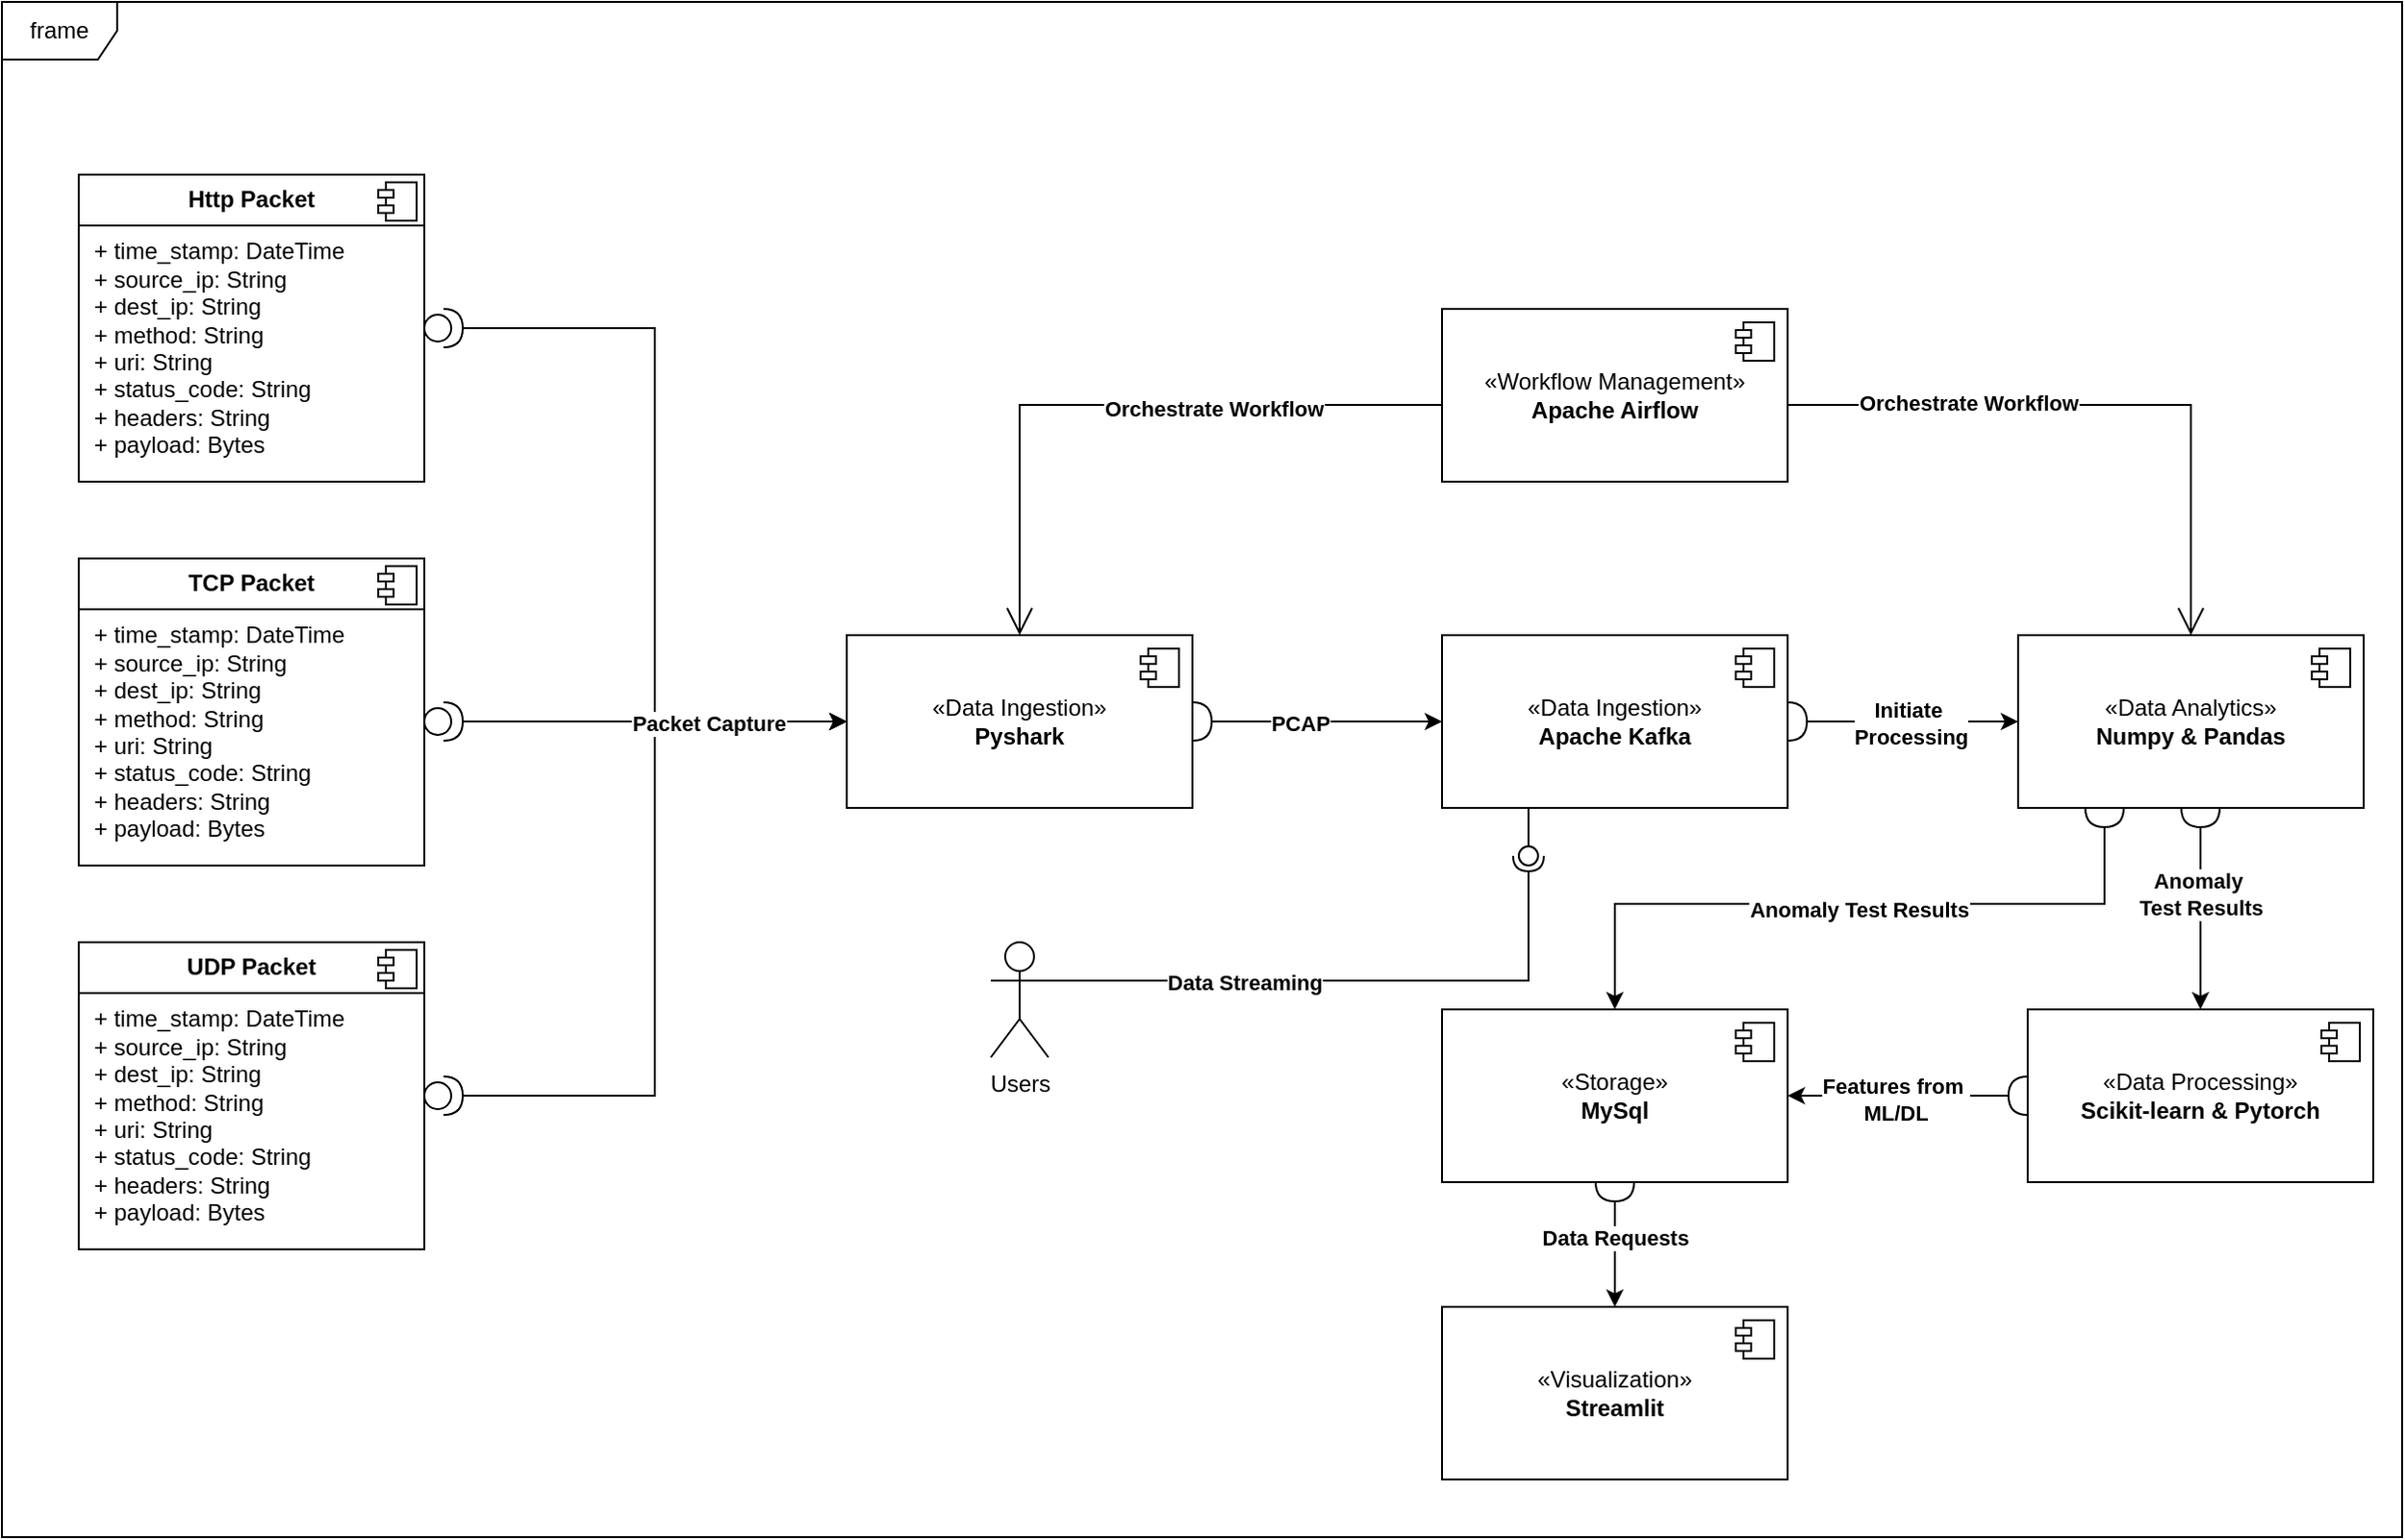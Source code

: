 <mxfile version="26.1.1">
  <diagram name="Page-1" id="ElYW1aIYZWyAJcGWgqj5">
    <mxGraphModel dx="1364" dy="879" grid="1" gridSize="10" guides="1" tooltips="1" connect="1" arrows="1" fold="1" page="1" pageScale="1" pageWidth="850" pageHeight="1100" math="0" shadow="0">
      <root>
        <mxCell id="0" />
        <mxCell id="1" parent="0" />
        <mxCell id="vEZEDoVwLtAL0LmJnPWp-1" value="frame" style="shape=umlFrame;whiteSpace=wrap;html=1;pointerEvents=0;" parent="1" vertex="1">
          <mxGeometry x="40" y="30" width="1250" height="800" as="geometry" />
        </mxCell>
        <mxCell id="vEZEDoVwLtAL0LmJnPWp-2" value="«Data Ingestion»&lt;br&gt;&lt;b&gt;Pyshark&lt;/b&gt;" style="html=1;dropTarget=0;whiteSpace=wrap;" parent="1" vertex="1">
          <mxGeometry x="480" y="360" width="180" height="90" as="geometry" />
        </mxCell>
        <mxCell id="vEZEDoVwLtAL0LmJnPWp-3" value="" style="shape=module;jettyWidth=8;jettyHeight=4;" parent="vEZEDoVwLtAL0LmJnPWp-2" vertex="1">
          <mxGeometry x="1" width="20" height="20" relative="1" as="geometry">
            <mxPoint x="-27" y="7" as="offset" />
          </mxGeometry>
        </mxCell>
        <mxCell id="vEZEDoVwLtAL0LmJnPWp-4" value="&lt;p style=&quot;margin:0px;margin-top:6px;text-align:center;&quot;&gt;&lt;b&gt;Http Packet&lt;/b&gt;&lt;/p&gt;&lt;hr size=&quot;1&quot; style=&quot;border-style:solid;&quot;&gt;&lt;p style=&quot;margin:0px;margin-left:8px;&quot;&gt;+ time_stamp: DateTime&lt;/p&gt;&lt;p style=&quot;margin:0px;margin-left:8px;&quot;&gt;+ source_ip: String&lt;/p&gt;&lt;p style=&quot;margin:0px;margin-left:8px;&quot;&gt;+ dest_ip: String&lt;/p&gt;&lt;p style=&quot;margin:0px;margin-left:8px;&quot;&gt;+ method: String&lt;/p&gt;&lt;p style=&quot;margin:0px;margin-left:8px;&quot;&gt;+ uri: String&lt;/p&gt;&lt;p style=&quot;margin:0px;margin-left:8px;&quot;&gt;+ status_code: String&lt;/p&gt;&lt;p style=&quot;margin:0px;margin-left:8px;&quot;&gt;+ headers: String&lt;/p&gt;&lt;p style=&quot;margin:0px;margin-left:8px;&quot;&gt;+ payload: Bytes&lt;/p&gt;&lt;p style=&quot;margin:0px;margin-left:8px;&quot;&gt;&lt;br&gt;&lt;/p&gt;" style="align=left;overflow=fill;html=1;dropTarget=0;whiteSpace=wrap;" parent="1" vertex="1">
          <mxGeometry x="80" y="120" width="180" height="160" as="geometry" />
        </mxCell>
        <mxCell id="vEZEDoVwLtAL0LmJnPWp-5" value="" style="shape=component;jettyWidth=8;jettyHeight=4;" parent="vEZEDoVwLtAL0LmJnPWp-4" vertex="1">
          <mxGeometry x="1" width="20" height="20" relative="1" as="geometry">
            <mxPoint x="-24" y="4" as="offset" />
          </mxGeometry>
        </mxCell>
        <mxCell id="vEZEDoVwLtAL0LmJnPWp-8" value="&lt;p style=&quot;margin:0px;margin-top:6px;text-align:center;&quot;&gt;&lt;b&gt;TCP Packet&lt;/b&gt;&lt;/p&gt;&lt;hr size=&quot;1&quot; style=&quot;border-style:solid;&quot;&gt;&lt;p style=&quot;margin:0px;margin-left:8px;&quot;&gt;+ time_stamp: DateTime&lt;/p&gt;&lt;p style=&quot;margin:0px;margin-left:8px;&quot;&gt;+ source_ip: String&lt;/p&gt;&lt;p style=&quot;margin:0px;margin-left:8px;&quot;&gt;+ dest_ip: String&lt;/p&gt;&lt;p style=&quot;margin:0px;margin-left:8px;&quot;&gt;+ method: String&lt;/p&gt;&lt;p style=&quot;margin:0px;margin-left:8px;&quot;&gt;+ uri: String&lt;/p&gt;&lt;p style=&quot;margin:0px;margin-left:8px;&quot;&gt;+ status_code: String&lt;/p&gt;&lt;p style=&quot;margin:0px;margin-left:8px;&quot;&gt;+ headers: String&lt;/p&gt;&lt;p style=&quot;margin:0px;margin-left:8px;&quot;&gt;+ payload: Bytes&lt;/p&gt;&lt;p style=&quot;margin:0px;margin-left:8px;&quot;&gt;&lt;br&gt;&lt;/p&gt;" style="align=left;overflow=fill;html=1;dropTarget=0;whiteSpace=wrap;" parent="1" vertex="1">
          <mxGeometry x="80" y="320" width="180" height="160" as="geometry" />
        </mxCell>
        <mxCell id="vEZEDoVwLtAL0LmJnPWp-9" value="" style="shape=component;jettyWidth=8;jettyHeight=4;" parent="vEZEDoVwLtAL0LmJnPWp-8" vertex="1">
          <mxGeometry x="1" width="20" height="20" relative="1" as="geometry">
            <mxPoint x="-24" y="4" as="offset" />
          </mxGeometry>
        </mxCell>
        <mxCell id="vEZEDoVwLtAL0LmJnPWp-10" value="&lt;p style=&quot;margin:0px;margin-top:6px;text-align:center;&quot;&gt;&lt;b&gt;UDP Packet&lt;/b&gt;&lt;/p&gt;&lt;hr size=&quot;1&quot; style=&quot;border-style:solid;&quot;&gt;&lt;p style=&quot;margin:0px;margin-left:8px;&quot;&gt;+ time_stamp: DateTime&lt;/p&gt;&lt;p style=&quot;margin:0px;margin-left:8px;&quot;&gt;+ source_ip: String&lt;/p&gt;&lt;p style=&quot;margin:0px;margin-left:8px;&quot;&gt;+ dest_ip: String&lt;/p&gt;&lt;p style=&quot;margin:0px;margin-left:8px;&quot;&gt;+ method: String&lt;/p&gt;&lt;p style=&quot;margin:0px;margin-left:8px;&quot;&gt;+ uri: String&lt;/p&gt;&lt;p style=&quot;margin:0px;margin-left:8px;&quot;&gt;+ status_code: String&lt;/p&gt;&lt;p style=&quot;margin:0px;margin-left:8px;&quot;&gt;+ headers: String&lt;/p&gt;&lt;p style=&quot;margin:0px;margin-left:8px;&quot;&gt;+ payload: Bytes&lt;/p&gt;&lt;p style=&quot;margin:0px;margin-left:8px;&quot;&gt;&lt;br&gt;&lt;/p&gt;" style="align=left;overflow=fill;html=1;dropTarget=0;whiteSpace=wrap;" parent="1" vertex="1">
          <mxGeometry x="80" y="520" width="180" height="160" as="geometry" />
        </mxCell>
        <mxCell id="vEZEDoVwLtAL0LmJnPWp-11" value="" style="shape=component;jettyWidth=8;jettyHeight=4;" parent="vEZEDoVwLtAL0LmJnPWp-10" vertex="1">
          <mxGeometry x="1" width="20" height="20" relative="1" as="geometry">
            <mxPoint x="-24" y="4" as="offset" />
          </mxGeometry>
        </mxCell>
        <mxCell id="vEZEDoVwLtAL0LmJnPWp-20" style="edgeStyle=orthogonalEdgeStyle;rounded=0;orthogonalLoop=1;jettySize=auto;html=1;entryX=0;entryY=0.5;entryDx=0;entryDy=0;" parent="1" source="vEZEDoVwLtAL0LmJnPWp-19" target="vEZEDoVwLtAL0LmJnPWp-2" edge="1">
          <mxGeometry relative="1" as="geometry" />
        </mxCell>
        <mxCell id="vEZEDoVwLtAL0LmJnPWp-19" value="" style="shape=providedRequiredInterface;html=1;verticalLabelPosition=bottom;sketch=0;" parent="1" vertex="1">
          <mxGeometry x="260" y="190" width="20" height="20" as="geometry" />
        </mxCell>
        <mxCell id="vEZEDoVwLtAL0LmJnPWp-22" style="edgeStyle=orthogonalEdgeStyle;rounded=0;orthogonalLoop=1;jettySize=auto;html=1;" parent="1" source="vEZEDoVwLtAL0LmJnPWp-21" target="vEZEDoVwLtAL0LmJnPWp-2" edge="1">
          <mxGeometry relative="1" as="geometry" />
        </mxCell>
        <mxCell id="vEZEDoVwLtAL0LmJnPWp-21" value="" style="shape=providedRequiredInterface;html=1;verticalLabelPosition=bottom;sketch=0;" parent="1" vertex="1">
          <mxGeometry x="260" y="395" width="20" height="20" as="geometry" />
        </mxCell>
        <mxCell id="vEZEDoVwLtAL0LmJnPWp-24" style="edgeStyle=orthogonalEdgeStyle;rounded=0;orthogonalLoop=1;jettySize=auto;html=1;entryX=0;entryY=0.5;entryDx=0;entryDy=0;" parent="1" source="vEZEDoVwLtAL0LmJnPWp-23" target="vEZEDoVwLtAL0LmJnPWp-2" edge="1">
          <mxGeometry relative="1" as="geometry" />
        </mxCell>
        <mxCell id="vEZEDoVwLtAL0LmJnPWp-29" value="&lt;b&gt;Packet Capture&lt;/b&gt;" style="edgeLabel;html=1;align=center;verticalAlign=middle;resizable=0;points=[];" parent="vEZEDoVwLtAL0LmJnPWp-24" vertex="1" connectable="0">
          <mxGeometry x="0.635" y="-1" relative="1" as="geometry">
            <mxPoint as="offset" />
          </mxGeometry>
        </mxCell>
        <mxCell id="vEZEDoVwLtAL0LmJnPWp-23" value="" style="shape=providedRequiredInterface;html=1;verticalLabelPosition=bottom;sketch=0;" parent="1" vertex="1">
          <mxGeometry x="260" y="590" width="20" height="20" as="geometry" />
        </mxCell>
        <mxCell id="vEZEDoVwLtAL0LmJnPWp-25" value="«Data Analytics»&lt;br&gt;&lt;b&gt;Numpy &amp;amp; Pandas&lt;/b&gt;" style="html=1;dropTarget=0;whiteSpace=wrap;" parent="1" vertex="1">
          <mxGeometry x="1090" y="360" width="180" height="90" as="geometry" />
        </mxCell>
        <mxCell id="vEZEDoVwLtAL0LmJnPWp-26" value="" style="shape=module;jettyWidth=8;jettyHeight=4;" parent="vEZEDoVwLtAL0LmJnPWp-25" vertex="1">
          <mxGeometry x="1" width="20" height="20" relative="1" as="geometry">
            <mxPoint x="-27" y="7" as="offset" />
          </mxGeometry>
        </mxCell>
        <mxCell id="vEZEDoVwLtAL0LmJnPWp-27" value="«Data Processing»&lt;br&gt;&lt;b&gt;Scikit-learn &amp;amp; Pytorch&lt;/b&gt;" style="html=1;dropTarget=0;whiteSpace=wrap;" parent="1" vertex="1">
          <mxGeometry x="1095" y="555" width="180" height="90" as="geometry" />
        </mxCell>
        <mxCell id="vEZEDoVwLtAL0LmJnPWp-28" value="" style="shape=module;jettyWidth=8;jettyHeight=4;" parent="vEZEDoVwLtAL0LmJnPWp-27" vertex="1">
          <mxGeometry x="1" width="20" height="20" relative="1" as="geometry">
            <mxPoint x="-27" y="7" as="offset" />
          </mxGeometry>
        </mxCell>
        <mxCell id="vEZEDoVwLtAL0LmJnPWp-43" style="edgeStyle=orthogonalEdgeStyle;rounded=0;orthogonalLoop=1;jettySize=auto;html=1;" parent="1" source="vEZEDoVwLtAL0LmJnPWp-30" target="vEZEDoVwLtAL0LmJnPWp-39" edge="1">
          <mxGeometry relative="1" as="geometry" />
        </mxCell>
        <mxCell id="EC3KObJth7DKez5tJSXP-6" value="&lt;b&gt;PCAP&lt;/b&gt;" style="edgeLabel;html=1;align=center;verticalAlign=middle;resizable=0;points=[];" vertex="1" connectable="0" parent="vEZEDoVwLtAL0LmJnPWp-43">
          <mxGeometry x="-0.233" y="-1" relative="1" as="geometry">
            <mxPoint as="offset" />
          </mxGeometry>
        </mxCell>
        <mxCell id="vEZEDoVwLtAL0LmJnPWp-30" value="" style="shape=requiredInterface;html=1;verticalLabelPosition=bottom;sketch=0;" parent="1" vertex="1">
          <mxGeometry x="660" y="395" width="10" height="20" as="geometry" />
        </mxCell>
        <mxCell id="vEZEDoVwLtAL0LmJnPWp-38" style="edgeStyle=orthogonalEdgeStyle;rounded=0;orthogonalLoop=1;jettySize=auto;html=1;" parent="1" source="vEZEDoVwLtAL0LmJnPWp-37" target="vEZEDoVwLtAL0LmJnPWp-27" edge="1">
          <mxGeometry relative="1" as="geometry" />
        </mxCell>
        <mxCell id="EC3KObJth7DKez5tJSXP-11" value="&lt;b&gt;Anomaly&amp;nbsp;&lt;/b&gt;&lt;div&gt;&lt;b&gt;Test Results&lt;/b&gt;&lt;/div&gt;" style="edgeLabel;html=1;align=center;verticalAlign=middle;resizable=0;points=[];" vertex="1" connectable="0" parent="vEZEDoVwLtAL0LmJnPWp-38">
          <mxGeometry x="-0.263" relative="1" as="geometry">
            <mxPoint as="offset" />
          </mxGeometry>
        </mxCell>
        <mxCell id="vEZEDoVwLtAL0LmJnPWp-37" value="" style="shape=requiredInterface;html=1;verticalLabelPosition=bottom;sketch=0;direction=south;" parent="1" vertex="1">
          <mxGeometry x="1175" y="450" width="20" height="10" as="geometry" />
        </mxCell>
        <mxCell id="vEZEDoVwLtAL0LmJnPWp-39" value="«Data Ingestion»&lt;br&gt;&lt;b&gt;Apache Kafka&lt;/b&gt;" style="html=1;dropTarget=0;whiteSpace=wrap;" parent="1" vertex="1">
          <mxGeometry x="790" y="360" width="180" height="90" as="geometry" />
        </mxCell>
        <mxCell id="vEZEDoVwLtAL0LmJnPWp-40" value="" style="shape=module;jettyWidth=8;jettyHeight=4;" parent="vEZEDoVwLtAL0LmJnPWp-39" vertex="1">
          <mxGeometry x="1" width="20" height="20" relative="1" as="geometry">
            <mxPoint x="-27" y="7" as="offset" />
          </mxGeometry>
        </mxCell>
        <mxCell id="vEZEDoVwLtAL0LmJnPWp-41" value="«Storage»&lt;br&gt;&lt;b&gt;MySql&lt;/b&gt;" style="html=1;dropTarget=0;whiteSpace=wrap;" parent="1" vertex="1">
          <mxGeometry x="790" y="555" width="180" height="90" as="geometry" />
        </mxCell>
        <mxCell id="vEZEDoVwLtAL0LmJnPWp-42" value="" style="shape=module;jettyWidth=8;jettyHeight=4;" parent="vEZEDoVwLtAL0LmJnPWp-41" vertex="1">
          <mxGeometry x="1" width="20" height="20" relative="1" as="geometry">
            <mxPoint x="-27" y="7" as="offset" />
          </mxGeometry>
        </mxCell>
        <mxCell id="vEZEDoVwLtAL0LmJnPWp-45" style="edgeStyle=orthogonalEdgeStyle;rounded=0;orthogonalLoop=1;jettySize=auto;html=1;entryX=0;entryY=0.5;entryDx=0;entryDy=0;" parent="1" source="vEZEDoVwLtAL0LmJnPWp-44" target="vEZEDoVwLtAL0LmJnPWp-25" edge="1">
          <mxGeometry relative="1" as="geometry" />
        </mxCell>
        <mxCell id="EC3KObJth7DKez5tJSXP-10" value="&lt;b&gt;Initiate&amp;nbsp;&lt;/b&gt;&lt;div&gt;&lt;b&gt;Processing&lt;/b&gt;&lt;/div&gt;" style="edgeLabel;html=1;align=center;verticalAlign=middle;resizable=0;points=[];" vertex="1" connectable="0" parent="vEZEDoVwLtAL0LmJnPWp-45">
          <mxGeometry x="-0.018" y="-1" relative="1" as="geometry">
            <mxPoint as="offset" />
          </mxGeometry>
        </mxCell>
        <mxCell id="vEZEDoVwLtAL0LmJnPWp-44" value="" style="shape=requiredInterface;html=1;verticalLabelPosition=bottom;sketch=0;" parent="1" vertex="1">
          <mxGeometry x="970" y="395" width="10" height="20" as="geometry" />
        </mxCell>
        <mxCell id="vEZEDoVwLtAL0LmJnPWp-46" value="«Visualization»&lt;div&gt;&lt;b&gt;Streamlit&lt;/b&gt;&lt;/div&gt;" style="html=1;dropTarget=0;whiteSpace=wrap;" parent="1" vertex="1">
          <mxGeometry x="790" y="710" width="180" height="90" as="geometry" />
        </mxCell>
        <mxCell id="vEZEDoVwLtAL0LmJnPWp-47" value="" style="shape=module;jettyWidth=8;jettyHeight=4;" parent="vEZEDoVwLtAL0LmJnPWp-46" vertex="1">
          <mxGeometry x="1" width="20" height="20" relative="1" as="geometry">
            <mxPoint x="-27" y="7" as="offset" />
          </mxGeometry>
        </mxCell>
        <mxCell id="vEZEDoVwLtAL0LmJnPWp-48" value="«Workflow Management»&lt;br&gt;&lt;b&gt;Apache Airflow&lt;/b&gt;" style="html=1;dropTarget=0;whiteSpace=wrap;" parent="1" vertex="1">
          <mxGeometry x="790" y="190" width="180" height="90" as="geometry" />
        </mxCell>
        <mxCell id="vEZEDoVwLtAL0LmJnPWp-49" value="" style="shape=module;jettyWidth=8;jettyHeight=4;" parent="vEZEDoVwLtAL0LmJnPWp-48" vertex="1">
          <mxGeometry x="1" width="20" height="20" relative="1" as="geometry">
            <mxPoint x="-27" y="7" as="offset" />
          </mxGeometry>
        </mxCell>
        <mxCell id="vEZEDoVwLtAL0LmJnPWp-54" style="edgeStyle=orthogonalEdgeStyle;rounded=0;orthogonalLoop=1;jettySize=auto;html=1;entryX=1;entryY=0.5;entryDx=0;entryDy=0;" parent="1" source="vEZEDoVwLtAL0LmJnPWp-53" target="vEZEDoVwLtAL0LmJnPWp-41" edge="1">
          <mxGeometry relative="1" as="geometry" />
        </mxCell>
        <mxCell id="EC3KObJth7DKez5tJSXP-12" value="&lt;b&gt;Features from&amp;nbsp;&lt;/b&gt;&lt;div&gt;&lt;b&gt;ML/DL&lt;/b&gt;&lt;/div&gt;" style="edgeLabel;html=1;align=center;verticalAlign=middle;resizable=0;points=[];" vertex="1" connectable="0" parent="vEZEDoVwLtAL0LmJnPWp-54">
          <mxGeometry x="0.026" y="2" relative="1" as="geometry">
            <mxPoint as="offset" />
          </mxGeometry>
        </mxCell>
        <mxCell id="vEZEDoVwLtAL0LmJnPWp-53" value="" style="shape=requiredInterface;html=1;verticalLabelPosition=bottom;sketch=0;direction=west;" parent="1" vertex="1">
          <mxGeometry x="1085" y="590" width="10" height="20" as="geometry" />
        </mxCell>
        <mxCell id="vEZEDoVwLtAL0LmJnPWp-56" style="edgeStyle=orthogonalEdgeStyle;rounded=0;orthogonalLoop=1;jettySize=auto;html=1;entryX=0.5;entryY=0;entryDx=0;entryDy=0;" parent="1" source="vEZEDoVwLtAL0LmJnPWp-55" target="vEZEDoVwLtAL0LmJnPWp-41" edge="1">
          <mxGeometry relative="1" as="geometry">
            <Array as="points">
              <mxPoint x="1135" y="500" />
              <mxPoint x="880" y="500" />
            </Array>
          </mxGeometry>
        </mxCell>
        <mxCell id="EC3KObJth7DKez5tJSXP-13" value="&lt;b&gt;Anomaly Test Results&lt;/b&gt;" style="edgeLabel;html=1;align=center;verticalAlign=middle;resizable=0;points=[];" vertex="1" connectable="0" parent="vEZEDoVwLtAL0LmJnPWp-56">
          <mxGeometry x="-0.04" y="3" relative="1" as="geometry">
            <mxPoint as="offset" />
          </mxGeometry>
        </mxCell>
        <mxCell id="vEZEDoVwLtAL0LmJnPWp-55" value="" style="shape=requiredInterface;html=1;verticalLabelPosition=bottom;sketch=0;direction=south;" parent="1" vertex="1">
          <mxGeometry x="1125" y="450" width="20" height="10" as="geometry" />
        </mxCell>
        <mxCell id="EC3KObJth7DKez5tJSXP-14" value="Users" style="shape=umlActor;verticalLabelPosition=bottom;verticalAlign=top;html=1;" vertex="1" parent="1">
          <mxGeometry x="555" y="520" width="30" height="60" as="geometry" />
        </mxCell>
        <mxCell id="EC3KObJth7DKez5tJSXP-15" value="" style="endArrow=open;endFill=1;endSize=12;html=1;rounded=0;entryX=0.5;entryY=0;entryDx=0;entryDy=0;curved=0;strokeColor=none;" edge="1" parent="1" target="vEZEDoVwLtAL0LmJnPWp-25">
          <mxGeometry width="160" relative="1" as="geometry">
            <mxPoint x="970" y="240" as="sourcePoint" />
            <mxPoint x="1130" y="240" as="targetPoint" />
            <Array as="points">
              <mxPoint x="1180" y="240" />
            </Array>
          </mxGeometry>
        </mxCell>
        <mxCell id="EC3KObJth7DKez5tJSXP-16" value="" style="endArrow=open;endFill=1;endSize=12;html=1;rounded=0;entryX=0.5;entryY=0;entryDx=0;entryDy=0;" edge="1" parent="1" target="vEZEDoVwLtAL0LmJnPWp-25">
          <mxGeometry width="160" relative="1" as="geometry">
            <mxPoint x="970" y="240" as="sourcePoint" />
            <mxPoint x="1130" y="240" as="targetPoint" />
            <Array as="points">
              <mxPoint x="1180" y="240" />
            </Array>
          </mxGeometry>
        </mxCell>
        <mxCell id="EC3KObJth7DKez5tJSXP-20" value="&lt;b&gt;Orchestrate Workflow&lt;/b&gt;" style="edgeLabel;html=1;align=center;verticalAlign=middle;resizable=0;points=[];" vertex="1" connectable="0" parent="EC3KObJth7DKez5tJSXP-16">
          <mxGeometry x="-0.43" y="1" relative="1" as="geometry">
            <mxPoint as="offset" />
          </mxGeometry>
        </mxCell>
        <mxCell id="EC3KObJth7DKez5tJSXP-17" value="" style="endArrow=open;endFill=1;endSize=12;html=1;rounded=0;entryX=0.5;entryY=0;entryDx=0;entryDy=0;" edge="1" parent="1" target="vEZEDoVwLtAL0LmJnPWp-2">
          <mxGeometry width="160" relative="1" as="geometry">
            <mxPoint x="790" y="240" as="sourcePoint" />
            <mxPoint x="950" y="240" as="targetPoint" />
            <Array as="points">
              <mxPoint x="570" y="240" />
            </Array>
          </mxGeometry>
        </mxCell>
        <mxCell id="EC3KObJth7DKez5tJSXP-18" value="&lt;b&gt;Orchestrate Workflow&lt;/b&gt;" style="edgeLabel;html=1;align=center;verticalAlign=middle;resizable=0;points=[];" vertex="1" connectable="0" parent="EC3KObJth7DKez5tJSXP-17">
          <mxGeometry x="-0.3" y="2" relative="1" as="geometry">
            <mxPoint as="offset" />
          </mxGeometry>
        </mxCell>
        <mxCell id="EC3KObJth7DKez5tJSXP-25" style="edgeStyle=orthogonalEdgeStyle;rounded=0;orthogonalLoop=1;jettySize=auto;html=1;" edge="1" parent="1" source="EC3KObJth7DKez5tJSXP-24" target="vEZEDoVwLtAL0LmJnPWp-46">
          <mxGeometry relative="1" as="geometry" />
        </mxCell>
        <mxCell id="EC3KObJth7DKez5tJSXP-27" value="&lt;b&gt;Data Requests&lt;/b&gt;" style="edgeLabel;html=1;align=center;verticalAlign=middle;resizable=0;points=[];" vertex="1" connectable="0" parent="EC3KObJth7DKez5tJSXP-25">
          <mxGeometry x="-0.309" relative="1" as="geometry">
            <mxPoint as="offset" />
          </mxGeometry>
        </mxCell>
        <mxCell id="EC3KObJth7DKez5tJSXP-24" value="" style="shape=requiredInterface;html=1;verticalLabelPosition=bottom;sketch=0;direction=south;" vertex="1" parent="1">
          <mxGeometry x="870" y="645" width="20" height="10" as="geometry" />
        </mxCell>
        <mxCell id="EC3KObJth7DKez5tJSXP-28" value="" style="rounded=0;orthogonalLoop=1;jettySize=auto;html=1;endArrow=halfCircle;endFill=0;endSize=6;strokeWidth=1;sketch=0;exitX=1;exitY=0.333;exitDx=0;exitDy=0;exitPerimeter=0;" edge="1" target="EC3KObJth7DKez5tJSXP-30" parent="1" source="EC3KObJth7DKez5tJSXP-14">
          <mxGeometry relative="1" as="geometry">
            <mxPoint x="850" y="455" as="sourcePoint" />
            <Array as="points">
              <mxPoint x="835" y="540" />
            </Array>
          </mxGeometry>
        </mxCell>
        <mxCell id="EC3KObJth7DKez5tJSXP-31" value="&lt;b&gt;Data Streaming&lt;/b&gt;" style="edgeLabel;html=1;align=center;verticalAlign=middle;resizable=0;points=[];" vertex="1" connectable="0" parent="EC3KObJth7DKez5tJSXP-28">
          <mxGeometry x="-0.352" y="-1" relative="1" as="geometry">
            <mxPoint as="offset" />
          </mxGeometry>
        </mxCell>
        <mxCell id="EC3KObJth7DKez5tJSXP-29" value="" style="rounded=0;orthogonalLoop=1;jettySize=auto;html=1;endArrow=oval;endFill=0;sketch=0;sourcePerimeterSpacing=0;targetPerimeterSpacing=0;endSize=10;exitX=0.25;exitY=1;exitDx=0;exitDy=0;entryX=0.75;entryY=0.9;entryDx=0;entryDy=0;entryPerimeter=0;" edge="1" target="EC3KObJth7DKez5tJSXP-30" parent="1" source="vEZEDoVwLtAL0LmJnPWp-39">
          <mxGeometry relative="1" as="geometry">
            <mxPoint x="810" y="455" as="sourcePoint" />
            <mxPoint x="790" y="490" as="targetPoint" />
          </mxGeometry>
        </mxCell>
        <mxCell id="EC3KObJth7DKez5tJSXP-30" value="" style="ellipse;whiteSpace=wrap;html=1;align=center;aspect=fixed;fillColor=none;strokeColor=none;resizable=0;perimeter=centerPerimeter;rotatable=0;allowArrows=0;points=[];outlineConnect=1;" vertex="1" parent="1">
          <mxGeometry x="830" y="470" width="10" height="10" as="geometry" />
        </mxCell>
      </root>
    </mxGraphModel>
  </diagram>
</mxfile>
